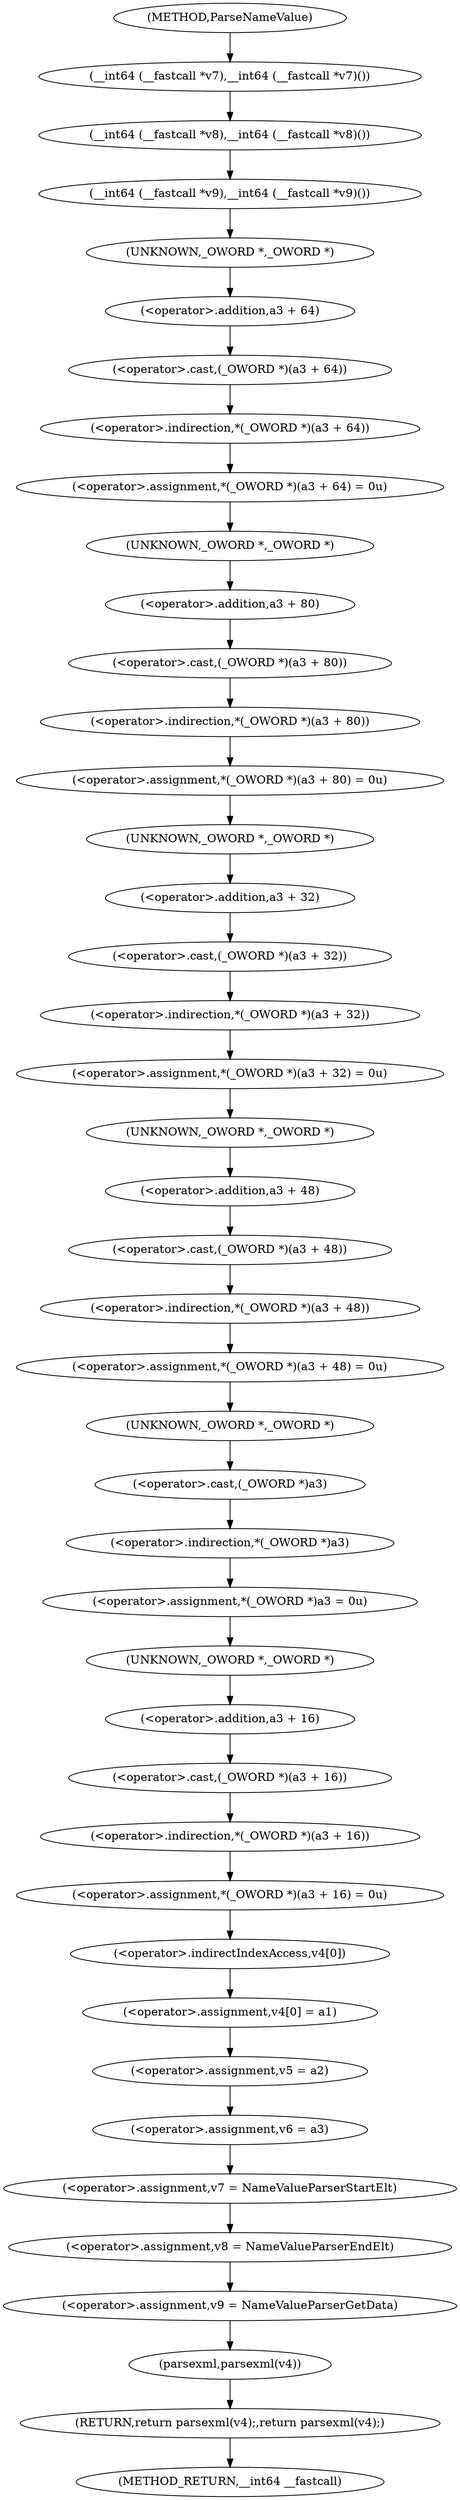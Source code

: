 digraph ParseNameValue {  
"1000116" [label = "(__int64 (__fastcall *v7),__int64 (__fastcall *v7)())" ]
"1000117" [label = "(__int64 (__fastcall *v8),__int64 (__fastcall *v8)())" ]
"1000118" [label = "(__int64 (__fastcall *v9),__int64 (__fastcall *v9)())" ]
"1000121" [label = "(<operator>.assignment,*(_OWORD *)(a3 + 64) = 0u)" ]
"1000122" [label = "(<operator>.indirection,*(_OWORD *)(a3 + 64))" ]
"1000123" [label = "(<operator>.cast,(_OWORD *)(a3 + 64))" ]
"1000124" [label = "(UNKNOWN,_OWORD *,_OWORD *)" ]
"1000125" [label = "(<operator>.addition,a3 + 64)" ]
"1000129" [label = "(<operator>.assignment,*(_OWORD *)(a3 + 80) = 0u)" ]
"1000130" [label = "(<operator>.indirection,*(_OWORD *)(a3 + 80))" ]
"1000131" [label = "(<operator>.cast,(_OWORD *)(a3 + 80))" ]
"1000132" [label = "(UNKNOWN,_OWORD *,_OWORD *)" ]
"1000133" [label = "(<operator>.addition,a3 + 80)" ]
"1000137" [label = "(<operator>.assignment,*(_OWORD *)(a3 + 32) = 0u)" ]
"1000138" [label = "(<operator>.indirection,*(_OWORD *)(a3 + 32))" ]
"1000139" [label = "(<operator>.cast,(_OWORD *)(a3 + 32))" ]
"1000140" [label = "(UNKNOWN,_OWORD *,_OWORD *)" ]
"1000141" [label = "(<operator>.addition,a3 + 32)" ]
"1000145" [label = "(<operator>.assignment,*(_OWORD *)(a3 + 48) = 0u)" ]
"1000146" [label = "(<operator>.indirection,*(_OWORD *)(a3 + 48))" ]
"1000147" [label = "(<operator>.cast,(_OWORD *)(a3 + 48))" ]
"1000148" [label = "(UNKNOWN,_OWORD *,_OWORD *)" ]
"1000149" [label = "(<operator>.addition,a3 + 48)" ]
"1000153" [label = "(<operator>.assignment,*(_OWORD *)a3 = 0u)" ]
"1000154" [label = "(<operator>.indirection,*(_OWORD *)a3)" ]
"1000155" [label = "(<operator>.cast,(_OWORD *)a3)" ]
"1000156" [label = "(UNKNOWN,_OWORD *,_OWORD *)" ]
"1000159" [label = "(<operator>.assignment,*(_OWORD *)(a3 + 16) = 0u)" ]
"1000160" [label = "(<operator>.indirection,*(_OWORD *)(a3 + 16))" ]
"1000161" [label = "(<operator>.cast,(_OWORD *)(a3 + 16))" ]
"1000162" [label = "(UNKNOWN,_OWORD *,_OWORD *)" ]
"1000163" [label = "(<operator>.addition,a3 + 16)" ]
"1000167" [label = "(<operator>.assignment,v4[0] = a1)" ]
"1000168" [label = "(<operator>.indirectIndexAccess,v4[0])" ]
"1000172" [label = "(<operator>.assignment,v5 = a2)" ]
"1000175" [label = "(<operator>.assignment,v6 = a3)" ]
"1000178" [label = "(<operator>.assignment,v7 = NameValueParserStartElt)" ]
"1000181" [label = "(<operator>.assignment,v8 = NameValueParserEndElt)" ]
"1000184" [label = "(<operator>.assignment,v9 = NameValueParserGetData)" ]
"1000188" [label = "(RETURN,return parsexml(v4);,return parsexml(v4);)" ]
"1000189" [label = "(parsexml,parsexml(v4))" ]
"1000108" [label = "(METHOD,ParseNameValue)" ]
"1000191" [label = "(METHOD_RETURN,__int64 __fastcall)" ]
  "1000116" -> "1000117" 
  "1000117" -> "1000118" 
  "1000118" -> "1000124" 
  "1000121" -> "1000132" 
  "1000122" -> "1000121" 
  "1000123" -> "1000122" 
  "1000124" -> "1000125" 
  "1000125" -> "1000123" 
  "1000129" -> "1000140" 
  "1000130" -> "1000129" 
  "1000131" -> "1000130" 
  "1000132" -> "1000133" 
  "1000133" -> "1000131" 
  "1000137" -> "1000148" 
  "1000138" -> "1000137" 
  "1000139" -> "1000138" 
  "1000140" -> "1000141" 
  "1000141" -> "1000139" 
  "1000145" -> "1000156" 
  "1000146" -> "1000145" 
  "1000147" -> "1000146" 
  "1000148" -> "1000149" 
  "1000149" -> "1000147" 
  "1000153" -> "1000162" 
  "1000154" -> "1000153" 
  "1000155" -> "1000154" 
  "1000156" -> "1000155" 
  "1000159" -> "1000168" 
  "1000160" -> "1000159" 
  "1000161" -> "1000160" 
  "1000162" -> "1000163" 
  "1000163" -> "1000161" 
  "1000167" -> "1000172" 
  "1000168" -> "1000167" 
  "1000172" -> "1000175" 
  "1000175" -> "1000178" 
  "1000178" -> "1000181" 
  "1000181" -> "1000184" 
  "1000184" -> "1000189" 
  "1000188" -> "1000191" 
  "1000189" -> "1000188" 
  "1000108" -> "1000116" 
}
